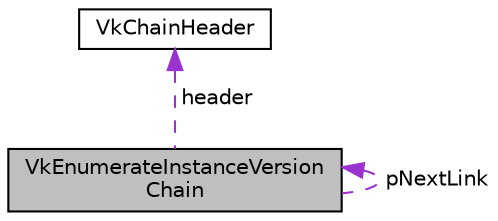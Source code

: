 digraph "VkEnumerateInstanceVersionChain"
{
 // LATEX_PDF_SIZE
  edge [fontname="Helvetica",fontsize="10",labelfontname="Helvetica",labelfontsize="10"];
  node [fontname="Helvetica",fontsize="10",shape=record];
  Node1 [label="VkEnumerateInstanceVersion\lChain",height=0.2,width=0.4,color="black", fillcolor="grey75", style="filled", fontcolor="black",tooltip=" "];
  Node2 -> Node1 [dir="back",color="darkorchid3",fontsize="10",style="dashed",label=" header" ,fontname="Helvetica"];
  Node2 [label="VkChainHeader",height=0.2,width=0.4,color="black", fillcolor="white", style="filled",URL="$df/d19/structVkChainHeader.html",tooltip=" "];
  Node1 -> Node1 [dir="back",color="darkorchid3",fontsize="10",style="dashed",label=" pNextLink" ,fontname="Helvetica"];
}
